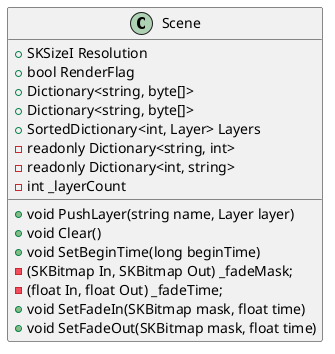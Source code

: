 @startuml
class Scene {
	+ SKSizeI Resolution
	+ bool RenderFlag
	+ Dictionary<string, byte[]>
	+ Dictionary<string, byte[]>
	+ SortedDictionary<int, Layer> Layers
	- readonly Dictionary<string, int>
	- readonly Dictionary<int, string>
	- int _layerCount
	+ void PushLayer(string name, Layer layer)
	+ void Clear()
	+ void SetBeginTime(long beginTime)
	- (SKBitmap In, SKBitmap Out) _fadeMask;
	- (float In, float Out) _fadeTime;
	+ void SetFadeIn(SKBitmap mask, float time)
	+ void SetFadeOut(SKBitmap mask, float time)
}
@enduml